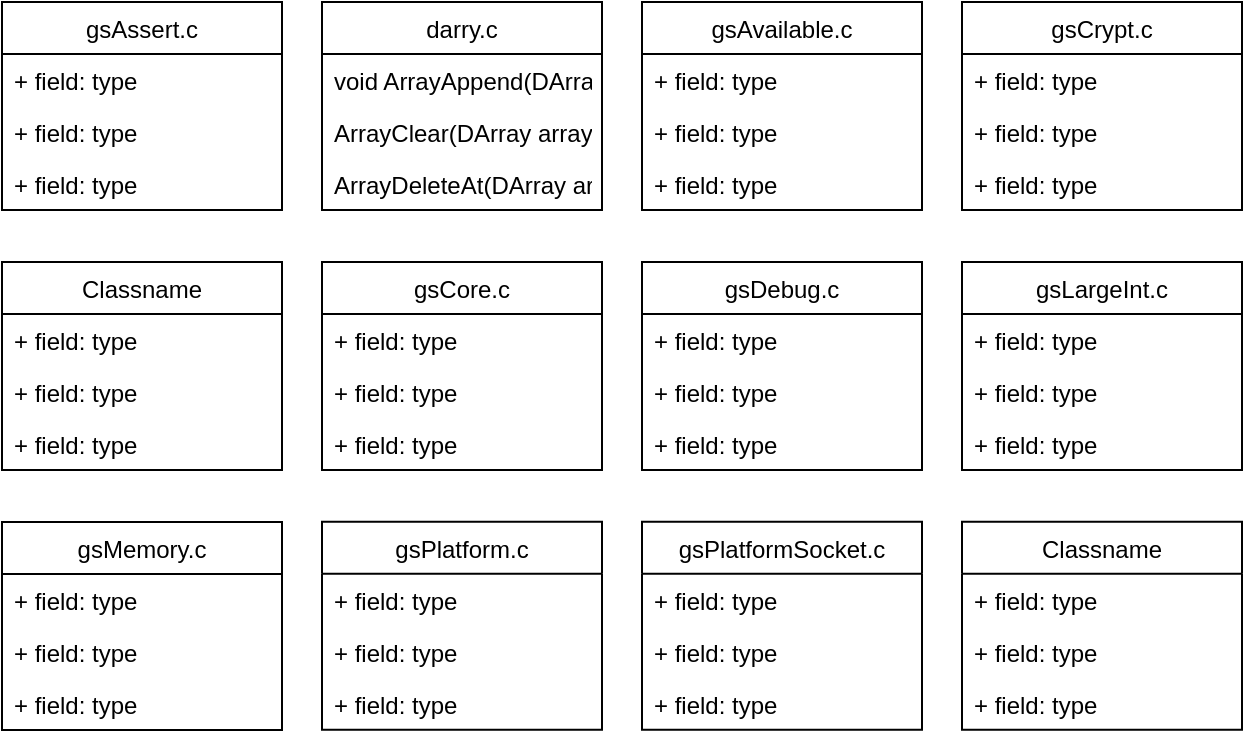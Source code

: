 <mxfile version="10.2.1" type="device"><diagram id="u8eZ7AuyA00ZjKodqYQn" name="common"><mxGraphModel dx="1224" dy="759" grid="1" gridSize="10" guides="0" tooltips="1" connect="1" arrows="1" fold="1" page="1" pageScale="1" pageWidth="827" pageHeight="1169" math="0" shadow="0"><root><mxCell id="0"/><mxCell id="1" parent="0"/><mxCell id="M8sIAEzuTc1qRZKDdkrI-13" value="gsAssert.c" style="swimlane;fontStyle=0;childLayout=stackLayout;horizontal=1;startSize=26;fillColor=none;horizontalStack=0;resizeParent=1;resizeParentMax=0;resizeLast=0;collapsible=1;marginBottom=0;fontColor=#000000;" parent="1" vertex="1"><mxGeometry x="80" width="140" height="104" as="geometry"/></mxCell><mxCell id="M8sIAEzuTc1qRZKDdkrI-14" value="+ field: type" style="text;strokeColor=none;fillColor=none;align=left;verticalAlign=top;spacingLeft=4;spacingRight=4;overflow=hidden;rotatable=0;points=[[0,0.5],[1,0.5]];portConstraint=eastwest;" parent="M8sIAEzuTc1qRZKDdkrI-13" vertex="1"><mxGeometry y="26" width="140" height="26" as="geometry"/></mxCell><mxCell id="M8sIAEzuTc1qRZKDdkrI-15" value="+ field: type" style="text;strokeColor=none;fillColor=none;align=left;verticalAlign=top;spacingLeft=4;spacingRight=4;overflow=hidden;rotatable=0;points=[[0,0.5],[1,0.5]];portConstraint=eastwest;" parent="M8sIAEzuTc1qRZKDdkrI-13" vertex="1"><mxGeometry y="52" width="140" height="26" as="geometry"/></mxCell><mxCell id="M8sIAEzuTc1qRZKDdkrI-16" value="+ field: type" style="text;strokeColor=none;fillColor=none;align=left;verticalAlign=top;spacingLeft=4;spacingRight=4;overflow=hidden;rotatable=0;points=[[0,0.5],[1,0.5]];portConstraint=eastwest;" parent="M8sIAEzuTc1qRZKDdkrI-13" vertex="1"><mxGeometry y="78" width="140" height="26" as="geometry"/></mxCell><mxCell id="M8sIAEzuTc1qRZKDdkrI-23" value="darry.c" style="swimlane;fontStyle=0;childLayout=stackLayout;horizontal=1;startSize=26;fillColor=none;horizontalStack=0;resizeParent=1;resizeParentMax=0;resizeLast=0;collapsible=1;marginBottom=0;fontColor=#000000;" parent="1" vertex="1"><mxGeometry x="240" width="140" height="104" as="geometry"/></mxCell><mxCell id="M8sIAEzuTc1qRZKDdkrI-24" value="void ArrayAppend(DArray array, const void *newElem)" style="text;strokeColor=none;fillColor=none;align=left;verticalAlign=top;spacingLeft=4;spacingRight=4;overflow=hidden;rotatable=0;points=[[0,0.5],[1,0.5]];portConstraint=eastwest;" parent="M8sIAEzuTc1qRZKDdkrI-23" vertex="1"><mxGeometry y="26" width="140" height="26" as="geometry"/></mxCell><mxCell id="M8sIAEzuTc1qRZKDdkrI-25" value="ArrayClear(DArray array)" style="text;strokeColor=none;fillColor=none;align=left;verticalAlign=top;spacingLeft=4;spacingRight=4;overflow=hidden;rotatable=0;points=[[0,0.5],[1,0.5]];portConstraint=eastwest;" parent="M8sIAEzuTc1qRZKDdkrI-23" vertex="1"><mxGeometry y="52" width="140" height="26" as="geometry"/></mxCell><mxCell id="M8sIAEzuTc1qRZKDdkrI-26" value="ArrayDeleteAt(DArray array, int n)" style="text;strokeColor=none;fillColor=none;align=left;verticalAlign=top;spacingLeft=4;spacingRight=4;overflow=hidden;rotatable=0;points=[[0,0.5],[1,0.5]];portConstraint=eastwest;" parent="M8sIAEzuTc1qRZKDdkrI-23" vertex="1"><mxGeometry y="78" width="140" height="26" as="geometry"/></mxCell><mxCell id="M8sIAEzuTc1qRZKDdkrI-30" value="gsAvailable.c" style="swimlane;fontStyle=0;childLayout=stackLayout;horizontal=1;startSize=26;fillColor=none;horizontalStack=0;resizeParent=1;resizeParentMax=0;resizeLast=0;collapsible=1;marginBottom=0;fontColor=#000000;" parent="1" vertex="1"><mxGeometry x="400" width="140" height="104" as="geometry"/></mxCell><mxCell id="M8sIAEzuTc1qRZKDdkrI-31" value="+ field: type" style="text;strokeColor=none;fillColor=none;align=left;verticalAlign=top;spacingLeft=4;spacingRight=4;overflow=hidden;rotatable=0;points=[[0,0.5],[1,0.5]];portConstraint=eastwest;" parent="M8sIAEzuTc1qRZKDdkrI-30" vertex="1"><mxGeometry y="26" width="140" height="26" as="geometry"/></mxCell><mxCell id="M8sIAEzuTc1qRZKDdkrI-32" value="+ field: type" style="text;strokeColor=none;fillColor=none;align=left;verticalAlign=top;spacingLeft=4;spacingRight=4;overflow=hidden;rotatable=0;points=[[0,0.5],[1,0.5]];portConstraint=eastwest;" parent="M8sIAEzuTc1qRZKDdkrI-30" vertex="1"><mxGeometry y="52" width="140" height="26" as="geometry"/></mxCell><mxCell id="M8sIAEzuTc1qRZKDdkrI-33" value="+ field: type" style="text;strokeColor=none;fillColor=none;align=left;verticalAlign=top;spacingLeft=4;spacingRight=4;overflow=hidden;rotatable=0;points=[[0,0.5],[1,0.5]];portConstraint=eastwest;" parent="M8sIAEzuTc1qRZKDdkrI-30" vertex="1"><mxGeometry y="78" width="140" height="26" as="geometry"/></mxCell><mxCell id="M3ZLtMxfEIm_AVdQSjA5-1" value="gsCore.c" style="swimlane;fontStyle=0;childLayout=stackLayout;horizontal=1;startSize=26;fillColor=none;horizontalStack=0;resizeParent=1;resizeParentMax=0;resizeLast=0;collapsible=1;marginBottom=0;" vertex="1" parent="1"><mxGeometry x="240" y="130" width="140" height="104" as="geometry"/></mxCell><mxCell id="M3ZLtMxfEIm_AVdQSjA5-2" value="+ field: type" style="text;strokeColor=none;fillColor=none;align=left;verticalAlign=top;spacingLeft=4;spacingRight=4;overflow=hidden;rotatable=0;points=[[0,0.5],[1,0.5]];portConstraint=eastwest;" vertex="1" parent="M3ZLtMxfEIm_AVdQSjA5-1"><mxGeometry y="26" width="140" height="26" as="geometry"/></mxCell><mxCell id="M3ZLtMxfEIm_AVdQSjA5-3" value="+ field: type" style="text;strokeColor=none;fillColor=none;align=left;verticalAlign=top;spacingLeft=4;spacingRight=4;overflow=hidden;rotatable=0;points=[[0,0.5],[1,0.5]];portConstraint=eastwest;" vertex="1" parent="M3ZLtMxfEIm_AVdQSjA5-1"><mxGeometry y="52" width="140" height="26" as="geometry"/></mxCell><mxCell id="M3ZLtMxfEIm_AVdQSjA5-4" value="+ field: type" style="text;strokeColor=none;fillColor=none;align=left;verticalAlign=top;spacingLeft=4;spacingRight=4;overflow=hidden;rotatable=0;points=[[0,0.5],[1,0.5]];portConstraint=eastwest;" vertex="1" parent="M3ZLtMxfEIm_AVdQSjA5-1"><mxGeometry y="78" width="140" height="26" as="geometry"/></mxCell><mxCell id="M3ZLtMxfEIm_AVdQSjA5-5" value="gsCrypt.c" style="swimlane;fontStyle=0;childLayout=stackLayout;horizontal=1;startSize=26;fillColor=none;horizontalStack=0;resizeParent=1;resizeParentMax=0;resizeLast=0;collapsible=1;marginBottom=0;" vertex="1" parent="1"><mxGeometry x="560" width="140" height="104" as="geometry"/></mxCell><mxCell id="M3ZLtMxfEIm_AVdQSjA5-6" value="+ field: type" style="text;strokeColor=none;fillColor=none;align=left;verticalAlign=top;spacingLeft=4;spacingRight=4;overflow=hidden;rotatable=0;points=[[0,0.5],[1,0.5]];portConstraint=eastwest;" vertex="1" parent="M3ZLtMxfEIm_AVdQSjA5-5"><mxGeometry y="26" width="140" height="26" as="geometry"/></mxCell><mxCell id="M3ZLtMxfEIm_AVdQSjA5-7" value="+ field: type" style="text;strokeColor=none;fillColor=none;align=left;verticalAlign=top;spacingLeft=4;spacingRight=4;overflow=hidden;rotatable=0;points=[[0,0.5],[1,0.5]];portConstraint=eastwest;" vertex="1" parent="M3ZLtMxfEIm_AVdQSjA5-5"><mxGeometry y="52" width="140" height="26" as="geometry"/></mxCell><mxCell id="M3ZLtMxfEIm_AVdQSjA5-8" value="+ field: type" style="text;strokeColor=none;fillColor=none;align=left;verticalAlign=top;spacingLeft=4;spacingRight=4;overflow=hidden;rotatable=0;points=[[0,0.5],[1,0.5]];portConstraint=eastwest;" vertex="1" parent="M3ZLtMxfEIm_AVdQSjA5-5"><mxGeometry y="78" width="140" height="26" as="geometry"/></mxCell><mxCell id="M3ZLtMxfEIm_AVdQSjA5-9" value="Classname" style="swimlane;fontStyle=0;childLayout=stackLayout;horizontal=1;startSize=26;fillColor=none;horizontalStack=0;resizeParent=1;resizeParentMax=0;resizeLast=0;collapsible=1;marginBottom=0;" vertex="1" parent="1"><mxGeometry x="80" y="130" width="140" height="104" as="geometry"/></mxCell><mxCell id="M3ZLtMxfEIm_AVdQSjA5-10" value="+ field: type" style="text;strokeColor=none;fillColor=none;align=left;verticalAlign=top;spacingLeft=4;spacingRight=4;overflow=hidden;rotatable=0;points=[[0,0.5],[1,0.5]];portConstraint=eastwest;" vertex="1" parent="M3ZLtMxfEIm_AVdQSjA5-9"><mxGeometry y="26" width="140" height="26" as="geometry"/></mxCell><mxCell id="M3ZLtMxfEIm_AVdQSjA5-11" value="+ field: type" style="text;strokeColor=none;fillColor=none;align=left;verticalAlign=top;spacingLeft=4;spacingRight=4;overflow=hidden;rotatable=0;points=[[0,0.5],[1,0.5]];portConstraint=eastwest;" vertex="1" parent="M3ZLtMxfEIm_AVdQSjA5-9"><mxGeometry y="52" width="140" height="26" as="geometry"/></mxCell><mxCell id="M3ZLtMxfEIm_AVdQSjA5-12" value="+ field: type" style="text;strokeColor=none;fillColor=none;align=left;verticalAlign=top;spacingLeft=4;spacingRight=4;overflow=hidden;rotatable=0;points=[[0,0.5],[1,0.5]];portConstraint=eastwest;" vertex="1" parent="M3ZLtMxfEIm_AVdQSjA5-9"><mxGeometry y="78" width="140" height="26" as="geometry"/></mxCell><mxCell id="M3ZLtMxfEIm_AVdQSjA5-17" value="gsDebug.c" style="swimlane;fontStyle=0;childLayout=stackLayout;horizontal=1;startSize=26;fillColor=none;horizontalStack=0;resizeParent=1;resizeParentMax=0;resizeLast=0;collapsible=1;marginBottom=0;" vertex="1" parent="1"><mxGeometry x="400" y="130" width="140" height="104" as="geometry"/></mxCell><mxCell id="M3ZLtMxfEIm_AVdQSjA5-18" value="+ field: type" style="text;strokeColor=none;fillColor=none;align=left;verticalAlign=top;spacingLeft=4;spacingRight=4;overflow=hidden;rotatable=0;points=[[0,0.5],[1,0.5]];portConstraint=eastwest;" vertex="1" parent="M3ZLtMxfEIm_AVdQSjA5-17"><mxGeometry y="26" width="140" height="26" as="geometry"/></mxCell><mxCell id="M3ZLtMxfEIm_AVdQSjA5-19" value="+ field: type" style="text;strokeColor=none;fillColor=none;align=left;verticalAlign=top;spacingLeft=4;spacingRight=4;overflow=hidden;rotatable=0;points=[[0,0.5],[1,0.5]];portConstraint=eastwest;" vertex="1" parent="M3ZLtMxfEIm_AVdQSjA5-17"><mxGeometry y="52" width="140" height="26" as="geometry"/></mxCell><mxCell id="M3ZLtMxfEIm_AVdQSjA5-20" value="+ field: type" style="text;strokeColor=none;fillColor=none;align=left;verticalAlign=top;spacingLeft=4;spacingRight=4;overflow=hidden;rotatable=0;points=[[0,0.5],[1,0.5]];portConstraint=eastwest;" vertex="1" parent="M3ZLtMxfEIm_AVdQSjA5-17"><mxGeometry y="78" width="140" height="26" as="geometry"/></mxCell><mxCell id="M3ZLtMxfEIm_AVdQSjA5-29" value="gsLargeInt.c" style="swimlane;fontStyle=0;childLayout=stackLayout;horizontal=1;startSize=26;fillColor=none;horizontalStack=0;resizeParent=1;resizeParentMax=0;resizeLast=0;collapsible=1;marginBottom=0;" vertex="1" parent="1"><mxGeometry x="560" y="130" width="140" height="104" as="geometry"/></mxCell><mxCell id="M3ZLtMxfEIm_AVdQSjA5-30" value="+ field: type" style="text;strokeColor=none;fillColor=none;align=left;verticalAlign=top;spacingLeft=4;spacingRight=4;overflow=hidden;rotatable=0;points=[[0,0.5],[1,0.5]];portConstraint=eastwest;" vertex="1" parent="M3ZLtMxfEIm_AVdQSjA5-29"><mxGeometry y="26" width="140" height="26" as="geometry"/></mxCell><mxCell id="M3ZLtMxfEIm_AVdQSjA5-31" value="+ field: type" style="text;strokeColor=none;fillColor=none;align=left;verticalAlign=top;spacingLeft=4;spacingRight=4;overflow=hidden;rotatable=0;points=[[0,0.5],[1,0.5]];portConstraint=eastwest;" vertex="1" parent="M3ZLtMxfEIm_AVdQSjA5-29"><mxGeometry y="52" width="140" height="26" as="geometry"/></mxCell><mxCell id="M3ZLtMxfEIm_AVdQSjA5-32" value="+ field: type" style="text;strokeColor=none;fillColor=none;align=left;verticalAlign=top;spacingLeft=4;spacingRight=4;overflow=hidden;rotatable=0;points=[[0,0.5],[1,0.5]];portConstraint=eastwest;" vertex="1" parent="M3ZLtMxfEIm_AVdQSjA5-29"><mxGeometry y="78" width="140" height="26" as="geometry"/></mxCell><mxCell id="M3ZLtMxfEIm_AVdQSjA5-33" value="gsMemory.c" style="swimlane;fontStyle=0;childLayout=stackLayout;horizontal=1;startSize=26;fillColor=none;horizontalStack=0;resizeParent=1;resizeParentMax=0;resizeLast=0;collapsible=1;marginBottom=0;" vertex="1" parent="1"><mxGeometry x="80" y="260" width="140" height="104" as="geometry"/></mxCell><mxCell id="M3ZLtMxfEIm_AVdQSjA5-34" value="+ field: type" style="text;strokeColor=none;fillColor=none;align=left;verticalAlign=top;spacingLeft=4;spacingRight=4;overflow=hidden;rotatable=0;points=[[0,0.5],[1,0.5]];portConstraint=eastwest;" vertex="1" parent="M3ZLtMxfEIm_AVdQSjA5-33"><mxGeometry y="26" width="140" height="26" as="geometry"/></mxCell><mxCell id="M3ZLtMxfEIm_AVdQSjA5-35" value="+ field: type" style="text;strokeColor=none;fillColor=none;align=left;verticalAlign=top;spacingLeft=4;spacingRight=4;overflow=hidden;rotatable=0;points=[[0,0.5],[1,0.5]];portConstraint=eastwest;" vertex="1" parent="M3ZLtMxfEIm_AVdQSjA5-33"><mxGeometry y="52" width="140" height="26" as="geometry"/></mxCell><mxCell id="M3ZLtMxfEIm_AVdQSjA5-36" value="+ field: type" style="text;strokeColor=none;fillColor=none;align=left;verticalAlign=top;spacingLeft=4;spacingRight=4;overflow=hidden;rotatable=0;points=[[0,0.5],[1,0.5]];portConstraint=eastwest;" vertex="1" parent="M3ZLtMxfEIm_AVdQSjA5-33"><mxGeometry y="78" width="140" height="26" as="geometry"/></mxCell><mxCell id="M3ZLtMxfEIm_AVdQSjA5-38" value="gsPlatform.c" style="swimlane;fontStyle=0;childLayout=stackLayout;horizontal=1;startSize=26;fillColor=none;horizontalStack=0;resizeParent=1;resizeParentMax=0;resizeLast=0;collapsible=1;marginBottom=0;" vertex="1" parent="1"><mxGeometry x="240" y="259.824" width="140" height="104" as="geometry"/></mxCell><mxCell id="M3ZLtMxfEIm_AVdQSjA5-39" value="+ field: type" style="text;strokeColor=none;fillColor=none;align=left;verticalAlign=top;spacingLeft=4;spacingRight=4;overflow=hidden;rotatable=0;points=[[0,0.5],[1,0.5]];portConstraint=eastwest;" vertex="1" parent="M3ZLtMxfEIm_AVdQSjA5-38"><mxGeometry y="26" width="140" height="26" as="geometry"/></mxCell><mxCell id="M3ZLtMxfEIm_AVdQSjA5-40" value="+ field: type" style="text;strokeColor=none;fillColor=none;align=left;verticalAlign=top;spacingLeft=4;spacingRight=4;overflow=hidden;rotatable=0;points=[[0,0.5],[1,0.5]];portConstraint=eastwest;" vertex="1" parent="M3ZLtMxfEIm_AVdQSjA5-38"><mxGeometry y="52" width="140" height="26" as="geometry"/></mxCell><mxCell id="M3ZLtMxfEIm_AVdQSjA5-41" value="+ field: type" style="text;strokeColor=none;fillColor=none;align=left;verticalAlign=top;spacingLeft=4;spacingRight=4;overflow=hidden;rotatable=0;points=[[0,0.5],[1,0.5]];portConstraint=eastwest;" vertex="1" parent="M3ZLtMxfEIm_AVdQSjA5-38"><mxGeometry y="78" width="140" height="26" as="geometry"/></mxCell><mxCell id="M3ZLtMxfEIm_AVdQSjA5-42" value="gsPlatformSocket.c" style="swimlane;fontStyle=0;childLayout=stackLayout;horizontal=1;startSize=26;fillColor=none;horizontalStack=0;resizeParent=1;resizeParentMax=0;resizeLast=0;collapsible=1;marginBottom=0;" vertex="1" parent="1"><mxGeometry x="400" y="259.824" width="140" height="104" as="geometry"/></mxCell><mxCell id="M3ZLtMxfEIm_AVdQSjA5-43" value="+ field: type" style="text;strokeColor=none;fillColor=none;align=left;verticalAlign=top;spacingLeft=4;spacingRight=4;overflow=hidden;rotatable=0;points=[[0,0.5],[1,0.5]];portConstraint=eastwest;" vertex="1" parent="M3ZLtMxfEIm_AVdQSjA5-42"><mxGeometry y="26" width="140" height="26" as="geometry"/></mxCell><mxCell id="M3ZLtMxfEIm_AVdQSjA5-44" value="+ field: type" style="text;strokeColor=none;fillColor=none;align=left;verticalAlign=top;spacingLeft=4;spacingRight=4;overflow=hidden;rotatable=0;points=[[0,0.5],[1,0.5]];portConstraint=eastwest;" vertex="1" parent="M3ZLtMxfEIm_AVdQSjA5-42"><mxGeometry y="52" width="140" height="26" as="geometry"/></mxCell><mxCell id="M3ZLtMxfEIm_AVdQSjA5-45" value="+ field: type" style="text;strokeColor=none;fillColor=none;align=left;verticalAlign=top;spacingLeft=4;spacingRight=4;overflow=hidden;rotatable=0;points=[[0,0.5],[1,0.5]];portConstraint=eastwest;" vertex="1" parent="M3ZLtMxfEIm_AVdQSjA5-42"><mxGeometry y="78" width="140" height="26" as="geometry"/></mxCell><mxCell id="M3ZLtMxfEIm_AVdQSjA5-46" value="Classname" style="swimlane;fontStyle=0;childLayout=stackLayout;horizontal=1;startSize=26;fillColor=none;horizontalStack=0;resizeParent=1;resizeParentMax=0;resizeLast=0;collapsible=1;marginBottom=0;" vertex="1" parent="1"><mxGeometry x="560" y="259.824" width="140" height="104" as="geometry"/></mxCell><mxCell id="M3ZLtMxfEIm_AVdQSjA5-47" value="+ field: type" style="text;strokeColor=none;fillColor=none;align=left;verticalAlign=top;spacingLeft=4;spacingRight=4;overflow=hidden;rotatable=0;points=[[0,0.5],[1,0.5]];portConstraint=eastwest;" vertex="1" parent="M3ZLtMxfEIm_AVdQSjA5-46"><mxGeometry y="26" width="140" height="26" as="geometry"/></mxCell><mxCell id="M3ZLtMxfEIm_AVdQSjA5-48" value="+ field: type" style="text;strokeColor=none;fillColor=none;align=left;verticalAlign=top;spacingLeft=4;spacingRight=4;overflow=hidden;rotatable=0;points=[[0,0.5],[1,0.5]];portConstraint=eastwest;" vertex="1" parent="M3ZLtMxfEIm_AVdQSjA5-46"><mxGeometry y="52" width="140" height="26" as="geometry"/></mxCell><mxCell id="M3ZLtMxfEIm_AVdQSjA5-49" value="+ field: type" style="text;strokeColor=none;fillColor=none;align=left;verticalAlign=top;spacingLeft=4;spacingRight=4;overflow=hidden;rotatable=0;points=[[0,0.5],[1,0.5]];portConstraint=eastwest;" vertex="1" parent="M3ZLtMxfEIm_AVdQSjA5-46"><mxGeometry y="78" width="140" height="26" as="geometry"/></mxCell></root></mxGraphModel></diagram></mxfile>